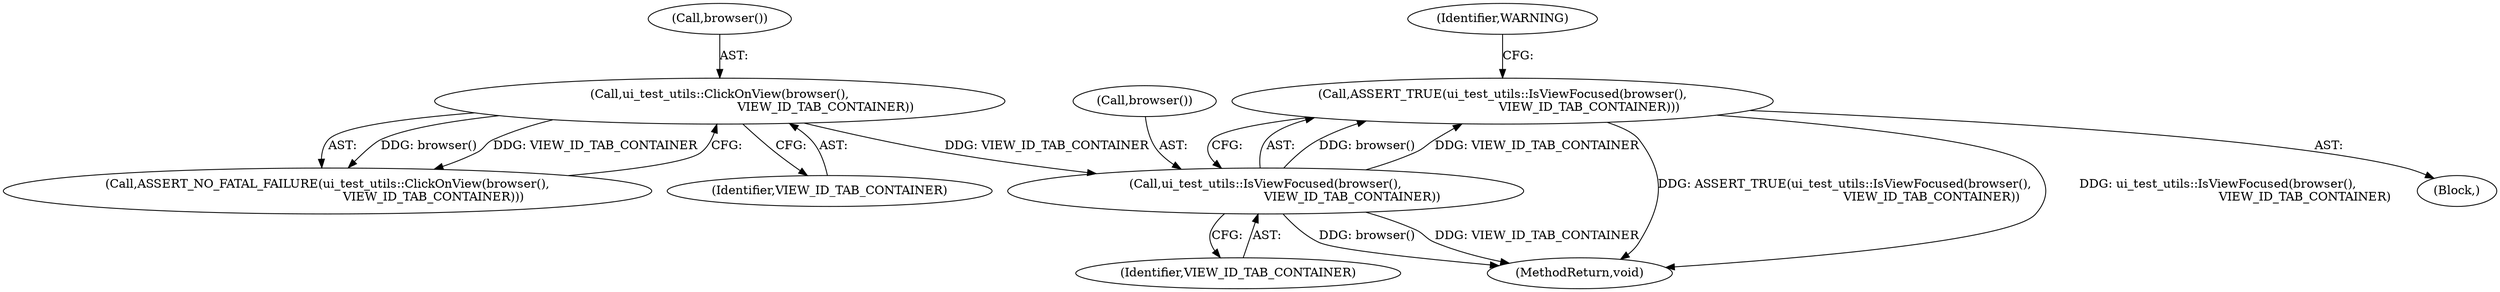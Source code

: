 digraph "1_Chrome_2511466dd15750f2ab0e5cecc30010f0a3f7949c@del" {
"1000110" [label="(Call,ASSERT_TRUE(ui_test_utils::IsViewFocused(browser(),\n                                             VIEW_ID_TAB_CONTAINER)))"];
"1000111" [label="(Call,ui_test_utils::IsViewFocused(browser(),\n                                             VIEW_ID_TAB_CONTAINER))"];
"1000107" [label="(Call,ui_test_utils::ClickOnView(browser(),\n                                                       VIEW_ID_TAB_CONTAINER))"];
"1000111" [label="(Call,ui_test_utils::IsViewFocused(browser(),\n                                             VIEW_ID_TAB_CONTAINER))"];
"1000107" [label="(Call,ui_test_utils::ClickOnView(browser(),\n                                                       VIEW_ID_TAB_CONTAINER))"];
"1000106" [label="(Call,ASSERT_NO_FATAL_FAILURE(ui_test_utils::ClickOnView(browser(),\n                                                       VIEW_ID_TAB_CONTAINER)))"];
"1000108" [label="(Call,browser())"];
"1000113" [label="(Identifier,VIEW_ID_TAB_CONTAINER)"];
"1000110" [label="(Call,ASSERT_TRUE(ui_test_utils::IsViewFocused(browser(),\n                                             VIEW_ID_TAB_CONTAINER)))"];
"1000112" [label="(Call,browser())"];
"1000109" [label="(Identifier,VIEW_ID_TAB_CONTAINER)"];
"1000124" [label="(MethodReturn,void)"];
"1000116" [label="(Identifier,WARNING)"];
"1000101" [label="(Block,)"];
"1000110" -> "1000101"  [label="AST: "];
"1000110" -> "1000111"  [label="CFG: "];
"1000111" -> "1000110"  [label="AST: "];
"1000116" -> "1000110"  [label="CFG: "];
"1000110" -> "1000124"  [label="DDG: ASSERT_TRUE(ui_test_utils::IsViewFocused(browser(),\n                                             VIEW_ID_TAB_CONTAINER))"];
"1000110" -> "1000124"  [label="DDG: ui_test_utils::IsViewFocused(browser(),\n                                             VIEW_ID_TAB_CONTAINER)"];
"1000111" -> "1000110"  [label="DDG: browser()"];
"1000111" -> "1000110"  [label="DDG: VIEW_ID_TAB_CONTAINER"];
"1000111" -> "1000113"  [label="CFG: "];
"1000112" -> "1000111"  [label="AST: "];
"1000113" -> "1000111"  [label="AST: "];
"1000111" -> "1000124"  [label="DDG: browser()"];
"1000111" -> "1000124"  [label="DDG: VIEW_ID_TAB_CONTAINER"];
"1000107" -> "1000111"  [label="DDG: VIEW_ID_TAB_CONTAINER"];
"1000107" -> "1000106"  [label="AST: "];
"1000107" -> "1000109"  [label="CFG: "];
"1000108" -> "1000107"  [label="AST: "];
"1000109" -> "1000107"  [label="AST: "];
"1000106" -> "1000107"  [label="CFG: "];
"1000107" -> "1000106"  [label="DDG: browser()"];
"1000107" -> "1000106"  [label="DDG: VIEW_ID_TAB_CONTAINER"];
}
